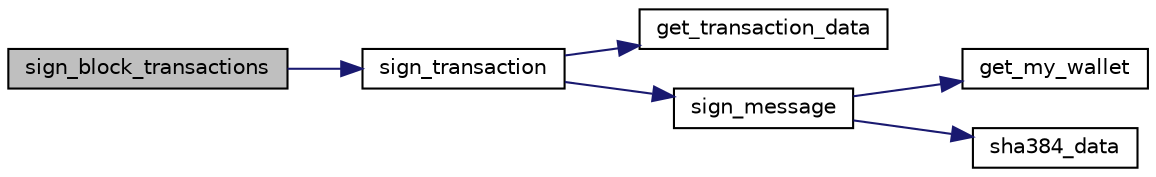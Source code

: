 digraph "sign_block_transactions"
{
 // LATEX_PDF_SIZE
  edge [fontname="Helvetica",fontsize="10",labelfontname="Helvetica",labelfontsize="10"];
  node [fontname="Helvetica",fontsize="10",shape=record];
  rankdir="LR";
  Node1 [label="sign_block_transactions",height=0.2,width=0.4,color="black", fillcolor="grey75", style="filled", fontcolor="black",tooltip="Signs transactions of a block."];
  Node1 -> Node2 [color="midnightblue",fontsize="10",style="solid",fontname="Helvetica"];
  Node2 [label="sign_transaction",height=0.2,width=0.4,color="black", fillcolor="white", style="filled",URL="$signature_8c.html#afc30cc798edd88f7749c81431cc12684",tooltip="Sign a transaction."];
  Node2 -> Node3 [color="midnightblue",fontsize="10",style="solid",fontname="Helvetica"];
  Node3 [label="get_transaction_data",height=0.2,width=0.4,color="black", fillcolor="white", style="filled",URL="$signature_8c.html#a16588449d977a2d5052be7b3639768a8",tooltip="Convert transactions to char * buffer."];
  Node2 -> Node4 [color="midnightblue",fontsize="10",style="solid",fontname="Helvetica"];
  Node4 [label="sign_message",height=0.2,width=0.4,color="black", fillcolor="white", style="filled",URL="$signature_8c.html#a31fa447711840b3c0932cfe068d8cc65",tooltip="encrypt(SHA284(msg,len_data),priv_key)"];
  Node4 -> Node5 [color="midnightblue",fontsize="10",style="solid",fontname="Helvetica"];
  Node5 [label="get_my_wallet",height=0.2,width=0.4,color="black", fillcolor="white", style="filled",URL="$wallet_8h.html#a993fb7ec0c86c7a2d8ff68363e9f5304",tooltip="Get my wallet object."];
  Node4 -> Node6 [color="midnightblue",fontsize="10",style="solid",fontname="Helvetica"];
  Node6 [label="sha384_data",height=0.2,width=0.4,color="black", fillcolor="white", style="filled",URL="$hash_8h.html#a67d06acefe39c395887f87d76bed5ba3",tooltip="Apply the SHA384 algorithm on a 'data' of size 'len_data'."];
}

